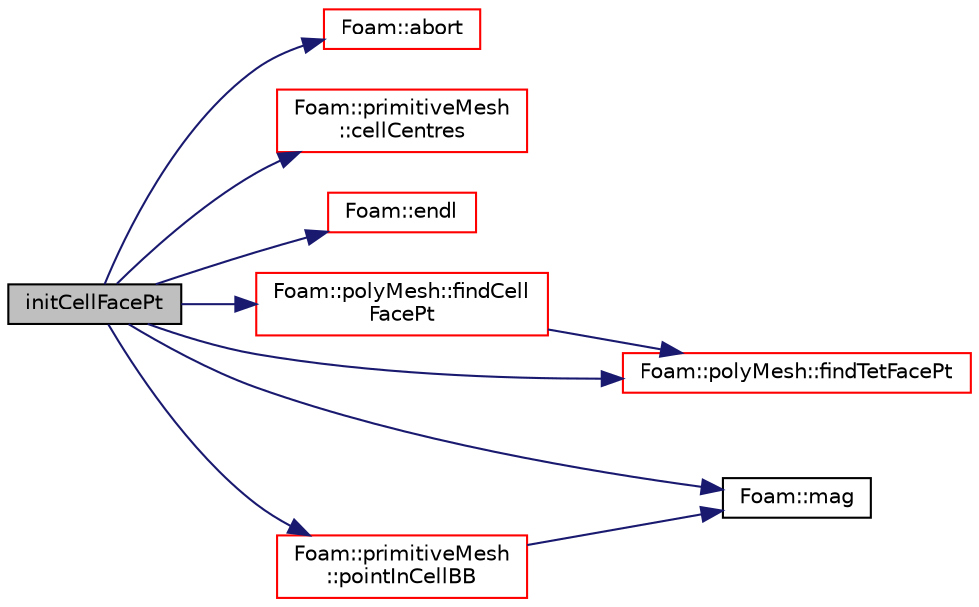 digraph "initCellFacePt"
{
  bgcolor="transparent";
  edge [fontname="Helvetica",fontsize="10",labelfontname="Helvetica",labelfontsize="10"];
  node [fontname="Helvetica",fontsize="10",shape=record];
  rankdir="LR";
  Node3975 [label="initCellFacePt",height=0.2,width=0.4,color="black", fillcolor="grey75", style="filled", fontcolor="black"];
  Node3975 -> Node3976 [color="midnightblue",fontsize="10",style="solid",fontname="Helvetica"];
  Node3976 [label="Foam::abort",height=0.2,width=0.4,color="red",URL="$a21851.html#a447107a607d03e417307c203fa5fb44b"];
  Node3975 -> Node4021 [color="midnightblue",fontsize="10",style="solid",fontname="Helvetica"];
  Node4021 [label="Foam::primitiveMesh\l::cellCentres",height=0.2,width=0.4,color="red",URL="$a28685.html#a7300aee2989c6ec70e39436816461902"];
  Node3975 -> Node3983 [color="midnightblue",fontsize="10",style="solid",fontname="Helvetica"];
  Node3983 [label="Foam::endl",height=0.2,width=0.4,color="red",URL="$a21851.html#a2db8fe02a0d3909e9351bb4275b23ce4",tooltip="Add newline and flush stream. "];
  Node3975 -> Node4039 [color="midnightblue",fontsize="10",style="solid",fontname="Helvetica"];
  Node4039 [label="Foam::polyMesh::findCell\lFacePt",height=0.2,width=0.4,color="red",URL="$a28565.html#a03a7a50232fc1ac9932c8b7f7ab0cd19",tooltip="Find the cell, tetFacei and tetPti for point p. "];
  Node4039 -> Node4086 [color="midnightblue",fontsize="10",style="solid",fontname="Helvetica"];
  Node4086 [label="Foam::polyMesh::findTetFacePt",height=0.2,width=0.4,color="red",URL="$a28565.html#a594353bff56b450ef1c7f7b1cc0a7f05",tooltip="Find the tetFacei and tetPti for point p in celli. "];
  Node3975 -> Node4086 [color="midnightblue",fontsize="10",style="solid",fontname="Helvetica"];
  Node3975 -> Node4027 [color="midnightblue",fontsize="10",style="solid",fontname="Helvetica"];
  Node4027 [label="Foam::mag",height=0.2,width=0.4,color="black",URL="$a21851.html#a929da2a3fdcf3dacbbe0487d3a330dae"];
  Node3975 -> Node4121 [color="midnightblue",fontsize="10",style="solid",fontname="Helvetica"];
  Node4121 [label="Foam::primitiveMesh\l::pointInCellBB",height=0.2,width=0.4,color="red",URL="$a28685.html#a557516b187054277043e7f132f79978b",tooltip="Return true if the point in the cell bounding box. "];
  Node4121 -> Node4027 [color="midnightblue",fontsize="10",style="solid",fontname="Helvetica"];
}
